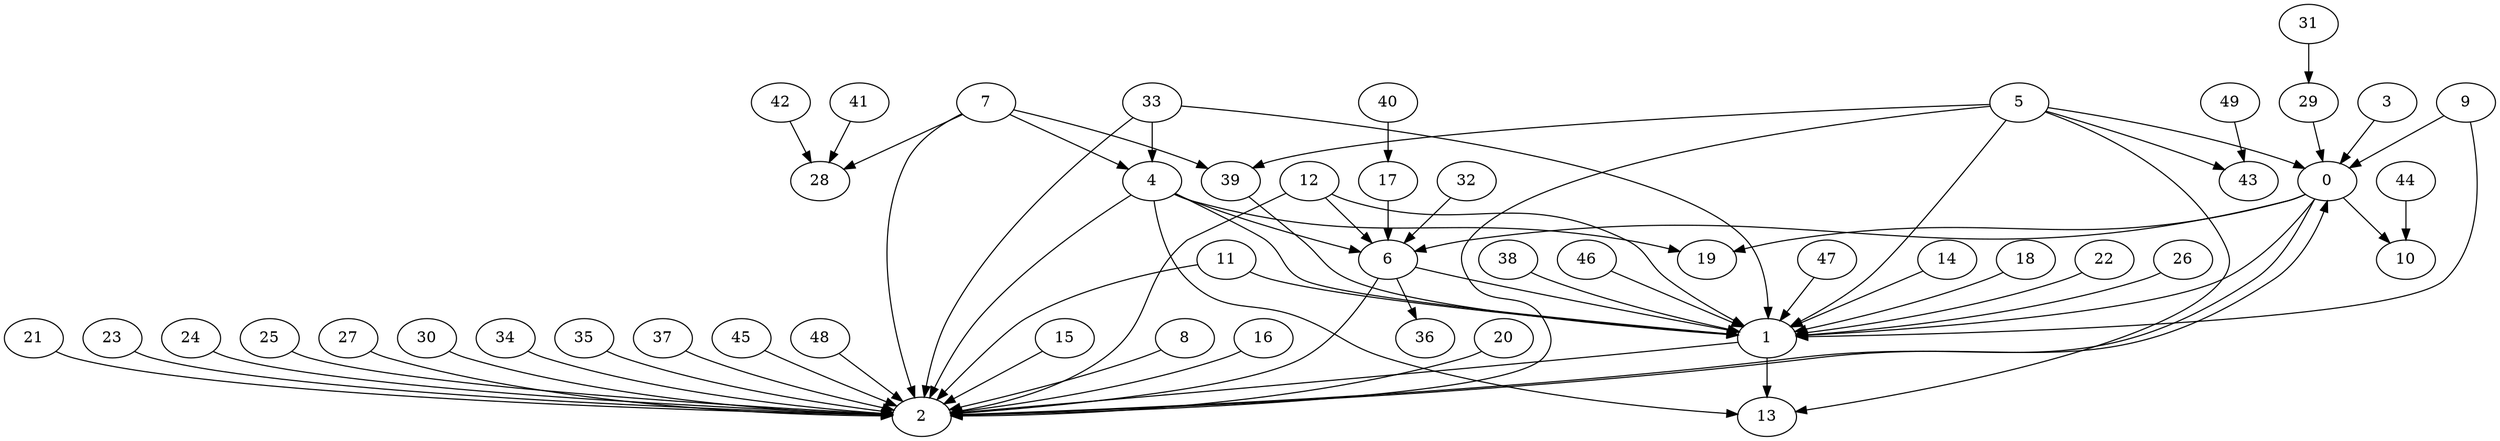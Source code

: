 digraph {
0 -> 1 
0 -> 2 
0 -> 6 
0 -> 10 
0 -> 19 
1 -> 2 
1 -> 13 
2 -> 0 
3 -> 0 
4 -> 1 
4 -> 2 
4 -> 6 
4 -> 13 
4 -> 19 
5 -> 0 
5 -> 1 
5 -> 2 
5 -> 13 
5 -> 39 
5 -> 43 
6 -> 1 
6 -> 2 
6 -> 36 
7 -> 2 
7 -> 4 
7 -> 28 
7 -> 39 
8 -> 2 
9 -> 0 
9 -> 1 
11 -> 1 
11 -> 2 
12 -> 1 
12 -> 2 
12 -> 6 
14 -> 1 
15 -> 2 
16 -> 2 
17 -> 6 
18 -> 1 
20 -> 2 
21 -> 2 
22 -> 1 
23 -> 2 
24 -> 2 
25 -> 2 
26 -> 1 
27 -> 2 
29 -> 0 
30 -> 2 
31 -> 29 
32 -> 6 
33 -> 1 
33 -> 2 
33 -> 4 
34 -> 2 
35 -> 2 
37 -> 2 
38 -> 1 
39 -> 1 
40 -> 17 
41 -> 28 
42 -> 28 
44 -> 10 
45 -> 2 
46 -> 1 
47 -> 1 
48 -> 2 
49 -> 43 
}
